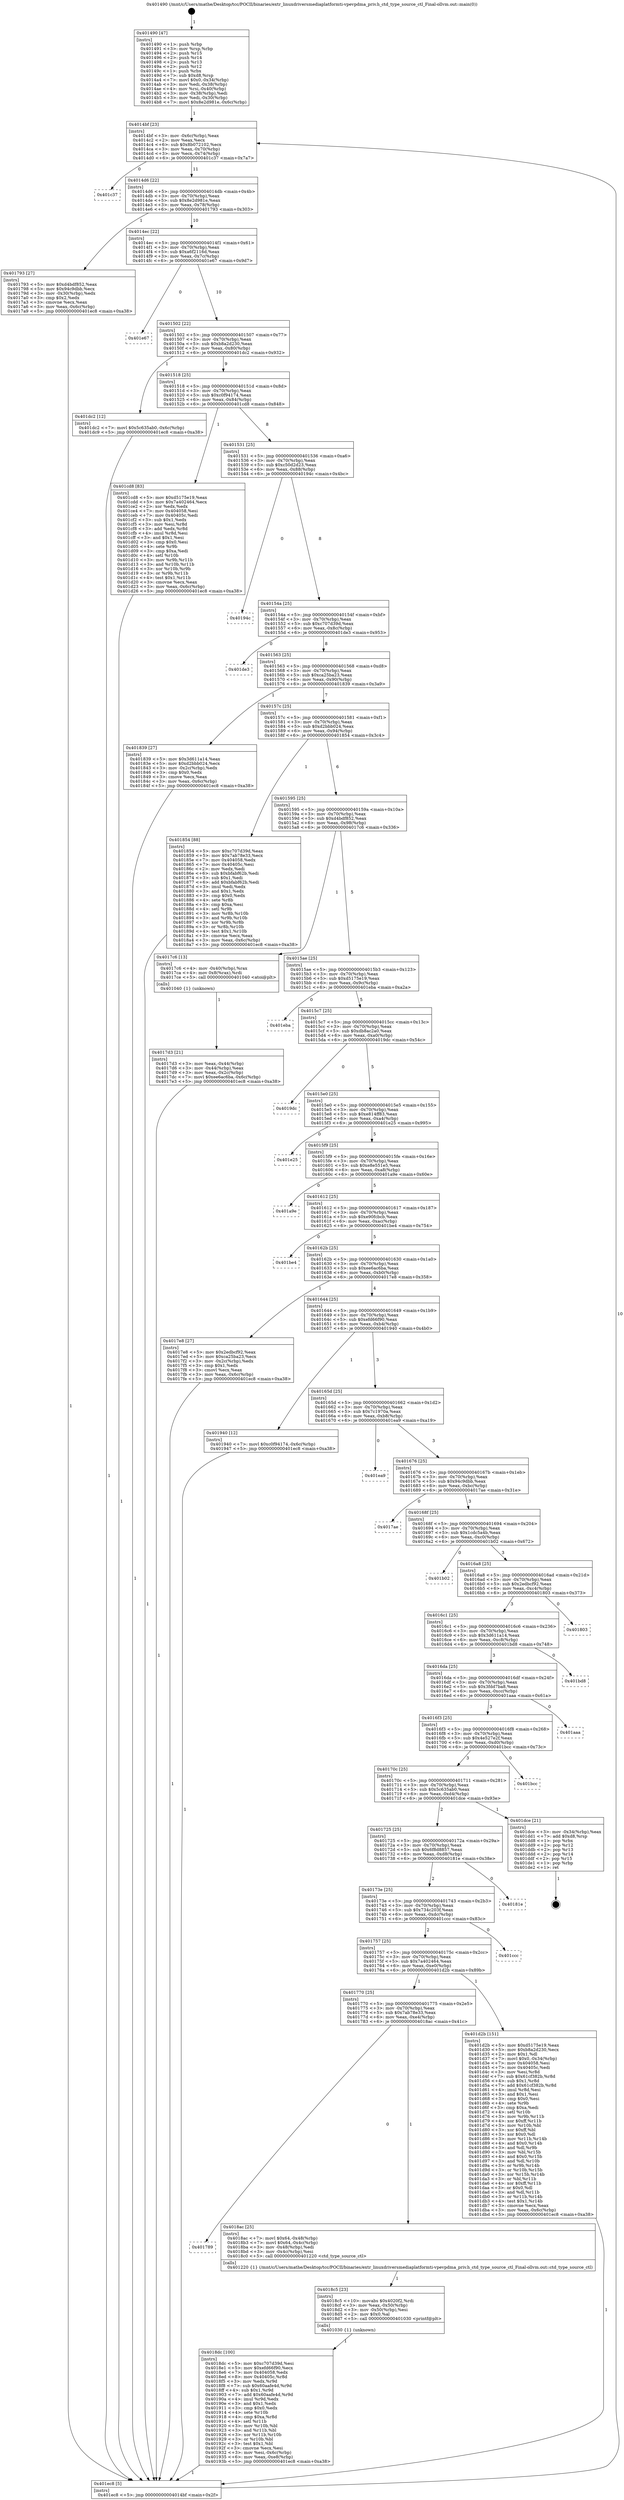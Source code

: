 digraph "0x401490" {
  label = "0x401490 (/mnt/c/Users/mathe/Desktop/tcc/POCII/binaries/extr_linuxdriversmediaplatformti-vpevpdma_priv.h_ctd_type_source_ctl_Final-ollvm.out::main(0))"
  labelloc = "t"
  node[shape=record]

  Entry [label="",width=0.3,height=0.3,shape=circle,fillcolor=black,style=filled]
  "0x4014bf" [label="{
     0x4014bf [23]\l
     | [instrs]\l
     &nbsp;&nbsp;0x4014bf \<+3\>: mov -0x6c(%rbp),%eax\l
     &nbsp;&nbsp;0x4014c2 \<+2\>: mov %eax,%ecx\l
     &nbsp;&nbsp;0x4014c4 \<+6\>: sub $0x8b072102,%ecx\l
     &nbsp;&nbsp;0x4014ca \<+3\>: mov %eax,-0x70(%rbp)\l
     &nbsp;&nbsp;0x4014cd \<+3\>: mov %ecx,-0x74(%rbp)\l
     &nbsp;&nbsp;0x4014d0 \<+6\>: je 0000000000401c37 \<main+0x7a7\>\l
  }"]
  "0x401c37" [label="{
     0x401c37\l
  }", style=dashed]
  "0x4014d6" [label="{
     0x4014d6 [22]\l
     | [instrs]\l
     &nbsp;&nbsp;0x4014d6 \<+5\>: jmp 00000000004014db \<main+0x4b\>\l
     &nbsp;&nbsp;0x4014db \<+3\>: mov -0x70(%rbp),%eax\l
     &nbsp;&nbsp;0x4014de \<+5\>: sub $0x8e2d981e,%eax\l
     &nbsp;&nbsp;0x4014e3 \<+3\>: mov %eax,-0x78(%rbp)\l
     &nbsp;&nbsp;0x4014e6 \<+6\>: je 0000000000401793 \<main+0x303\>\l
  }"]
  Exit [label="",width=0.3,height=0.3,shape=circle,fillcolor=black,style=filled,peripheries=2]
  "0x401793" [label="{
     0x401793 [27]\l
     | [instrs]\l
     &nbsp;&nbsp;0x401793 \<+5\>: mov $0xd4bdf852,%eax\l
     &nbsp;&nbsp;0x401798 \<+5\>: mov $0x94c9dbb,%ecx\l
     &nbsp;&nbsp;0x40179d \<+3\>: mov -0x30(%rbp),%edx\l
     &nbsp;&nbsp;0x4017a0 \<+3\>: cmp $0x2,%edx\l
     &nbsp;&nbsp;0x4017a3 \<+3\>: cmovne %ecx,%eax\l
     &nbsp;&nbsp;0x4017a6 \<+3\>: mov %eax,-0x6c(%rbp)\l
     &nbsp;&nbsp;0x4017a9 \<+5\>: jmp 0000000000401ec8 \<main+0xa38\>\l
  }"]
  "0x4014ec" [label="{
     0x4014ec [22]\l
     | [instrs]\l
     &nbsp;&nbsp;0x4014ec \<+5\>: jmp 00000000004014f1 \<main+0x61\>\l
     &nbsp;&nbsp;0x4014f1 \<+3\>: mov -0x70(%rbp),%eax\l
     &nbsp;&nbsp;0x4014f4 \<+5\>: sub $0xa6f2116d,%eax\l
     &nbsp;&nbsp;0x4014f9 \<+3\>: mov %eax,-0x7c(%rbp)\l
     &nbsp;&nbsp;0x4014fc \<+6\>: je 0000000000401e67 \<main+0x9d7\>\l
  }"]
  "0x401ec8" [label="{
     0x401ec8 [5]\l
     | [instrs]\l
     &nbsp;&nbsp;0x401ec8 \<+5\>: jmp 00000000004014bf \<main+0x2f\>\l
  }"]
  "0x401490" [label="{
     0x401490 [47]\l
     | [instrs]\l
     &nbsp;&nbsp;0x401490 \<+1\>: push %rbp\l
     &nbsp;&nbsp;0x401491 \<+3\>: mov %rsp,%rbp\l
     &nbsp;&nbsp;0x401494 \<+2\>: push %r15\l
     &nbsp;&nbsp;0x401496 \<+2\>: push %r14\l
     &nbsp;&nbsp;0x401498 \<+2\>: push %r13\l
     &nbsp;&nbsp;0x40149a \<+2\>: push %r12\l
     &nbsp;&nbsp;0x40149c \<+1\>: push %rbx\l
     &nbsp;&nbsp;0x40149d \<+7\>: sub $0xd8,%rsp\l
     &nbsp;&nbsp;0x4014a4 \<+7\>: movl $0x0,-0x34(%rbp)\l
     &nbsp;&nbsp;0x4014ab \<+3\>: mov %edi,-0x38(%rbp)\l
     &nbsp;&nbsp;0x4014ae \<+4\>: mov %rsi,-0x40(%rbp)\l
     &nbsp;&nbsp;0x4014b2 \<+3\>: mov -0x38(%rbp),%edi\l
     &nbsp;&nbsp;0x4014b5 \<+3\>: mov %edi,-0x30(%rbp)\l
     &nbsp;&nbsp;0x4014b8 \<+7\>: movl $0x8e2d981e,-0x6c(%rbp)\l
  }"]
  "0x4018dc" [label="{
     0x4018dc [100]\l
     | [instrs]\l
     &nbsp;&nbsp;0x4018dc \<+5\>: mov $0xc707d39d,%esi\l
     &nbsp;&nbsp;0x4018e1 \<+5\>: mov $0xefd66f90,%ecx\l
     &nbsp;&nbsp;0x4018e6 \<+7\>: mov 0x404058,%edx\l
     &nbsp;&nbsp;0x4018ed \<+8\>: mov 0x40405c,%r8d\l
     &nbsp;&nbsp;0x4018f5 \<+3\>: mov %edx,%r9d\l
     &nbsp;&nbsp;0x4018f8 \<+7\>: sub $0x60aafe4d,%r9d\l
     &nbsp;&nbsp;0x4018ff \<+4\>: sub $0x1,%r9d\l
     &nbsp;&nbsp;0x401903 \<+7\>: add $0x60aafe4d,%r9d\l
     &nbsp;&nbsp;0x40190a \<+4\>: imul %r9d,%edx\l
     &nbsp;&nbsp;0x40190e \<+3\>: and $0x1,%edx\l
     &nbsp;&nbsp;0x401911 \<+3\>: cmp $0x0,%edx\l
     &nbsp;&nbsp;0x401914 \<+4\>: sete %r10b\l
     &nbsp;&nbsp;0x401918 \<+4\>: cmp $0xa,%r8d\l
     &nbsp;&nbsp;0x40191c \<+4\>: setl %r11b\l
     &nbsp;&nbsp;0x401920 \<+3\>: mov %r10b,%bl\l
     &nbsp;&nbsp;0x401923 \<+3\>: and %r11b,%bl\l
     &nbsp;&nbsp;0x401926 \<+3\>: xor %r11b,%r10b\l
     &nbsp;&nbsp;0x401929 \<+3\>: or %r10b,%bl\l
     &nbsp;&nbsp;0x40192c \<+3\>: test $0x1,%bl\l
     &nbsp;&nbsp;0x40192f \<+3\>: cmovne %ecx,%esi\l
     &nbsp;&nbsp;0x401932 \<+3\>: mov %esi,-0x6c(%rbp)\l
     &nbsp;&nbsp;0x401935 \<+6\>: mov %eax,-0xe8(%rbp)\l
     &nbsp;&nbsp;0x40193b \<+5\>: jmp 0000000000401ec8 \<main+0xa38\>\l
  }"]
  "0x401e67" [label="{
     0x401e67\l
  }", style=dashed]
  "0x401502" [label="{
     0x401502 [22]\l
     | [instrs]\l
     &nbsp;&nbsp;0x401502 \<+5\>: jmp 0000000000401507 \<main+0x77\>\l
     &nbsp;&nbsp;0x401507 \<+3\>: mov -0x70(%rbp),%eax\l
     &nbsp;&nbsp;0x40150a \<+5\>: sub $0xb8a2d230,%eax\l
     &nbsp;&nbsp;0x40150f \<+3\>: mov %eax,-0x80(%rbp)\l
     &nbsp;&nbsp;0x401512 \<+6\>: je 0000000000401dc2 \<main+0x932\>\l
  }"]
  "0x4018c5" [label="{
     0x4018c5 [23]\l
     | [instrs]\l
     &nbsp;&nbsp;0x4018c5 \<+10\>: movabs $0x4020f2,%rdi\l
     &nbsp;&nbsp;0x4018cf \<+3\>: mov %eax,-0x50(%rbp)\l
     &nbsp;&nbsp;0x4018d2 \<+3\>: mov -0x50(%rbp),%esi\l
     &nbsp;&nbsp;0x4018d5 \<+2\>: mov $0x0,%al\l
     &nbsp;&nbsp;0x4018d7 \<+5\>: call 0000000000401030 \<printf@plt\>\l
     | [calls]\l
     &nbsp;&nbsp;0x401030 \{1\} (unknown)\l
  }"]
  "0x401dc2" [label="{
     0x401dc2 [12]\l
     | [instrs]\l
     &nbsp;&nbsp;0x401dc2 \<+7\>: movl $0x5c635ab0,-0x6c(%rbp)\l
     &nbsp;&nbsp;0x401dc9 \<+5\>: jmp 0000000000401ec8 \<main+0xa38\>\l
  }"]
  "0x401518" [label="{
     0x401518 [25]\l
     | [instrs]\l
     &nbsp;&nbsp;0x401518 \<+5\>: jmp 000000000040151d \<main+0x8d\>\l
     &nbsp;&nbsp;0x40151d \<+3\>: mov -0x70(%rbp),%eax\l
     &nbsp;&nbsp;0x401520 \<+5\>: sub $0xc0f94174,%eax\l
     &nbsp;&nbsp;0x401525 \<+6\>: mov %eax,-0x84(%rbp)\l
     &nbsp;&nbsp;0x40152b \<+6\>: je 0000000000401cd8 \<main+0x848\>\l
  }"]
  "0x401789" [label="{
     0x401789\l
  }", style=dashed]
  "0x401cd8" [label="{
     0x401cd8 [83]\l
     | [instrs]\l
     &nbsp;&nbsp;0x401cd8 \<+5\>: mov $0xd5175e19,%eax\l
     &nbsp;&nbsp;0x401cdd \<+5\>: mov $0x7a402464,%ecx\l
     &nbsp;&nbsp;0x401ce2 \<+2\>: xor %edx,%edx\l
     &nbsp;&nbsp;0x401ce4 \<+7\>: mov 0x404058,%esi\l
     &nbsp;&nbsp;0x401ceb \<+7\>: mov 0x40405c,%edi\l
     &nbsp;&nbsp;0x401cf2 \<+3\>: sub $0x1,%edx\l
     &nbsp;&nbsp;0x401cf5 \<+3\>: mov %esi,%r8d\l
     &nbsp;&nbsp;0x401cf8 \<+3\>: add %edx,%r8d\l
     &nbsp;&nbsp;0x401cfb \<+4\>: imul %r8d,%esi\l
     &nbsp;&nbsp;0x401cff \<+3\>: and $0x1,%esi\l
     &nbsp;&nbsp;0x401d02 \<+3\>: cmp $0x0,%esi\l
     &nbsp;&nbsp;0x401d05 \<+4\>: sete %r9b\l
     &nbsp;&nbsp;0x401d09 \<+3\>: cmp $0xa,%edi\l
     &nbsp;&nbsp;0x401d0c \<+4\>: setl %r10b\l
     &nbsp;&nbsp;0x401d10 \<+3\>: mov %r9b,%r11b\l
     &nbsp;&nbsp;0x401d13 \<+3\>: and %r10b,%r11b\l
     &nbsp;&nbsp;0x401d16 \<+3\>: xor %r10b,%r9b\l
     &nbsp;&nbsp;0x401d19 \<+3\>: or %r9b,%r11b\l
     &nbsp;&nbsp;0x401d1c \<+4\>: test $0x1,%r11b\l
     &nbsp;&nbsp;0x401d20 \<+3\>: cmovne %ecx,%eax\l
     &nbsp;&nbsp;0x401d23 \<+3\>: mov %eax,-0x6c(%rbp)\l
     &nbsp;&nbsp;0x401d26 \<+5\>: jmp 0000000000401ec8 \<main+0xa38\>\l
  }"]
  "0x401531" [label="{
     0x401531 [25]\l
     | [instrs]\l
     &nbsp;&nbsp;0x401531 \<+5\>: jmp 0000000000401536 \<main+0xa6\>\l
     &nbsp;&nbsp;0x401536 \<+3\>: mov -0x70(%rbp),%eax\l
     &nbsp;&nbsp;0x401539 \<+5\>: sub $0xc50d2d23,%eax\l
     &nbsp;&nbsp;0x40153e \<+6\>: mov %eax,-0x88(%rbp)\l
     &nbsp;&nbsp;0x401544 \<+6\>: je 000000000040194c \<main+0x4bc\>\l
  }"]
  "0x4018ac" [label="{
     0x4018ac [25]\l
     | [instrs]\l
     &nbsp;&nbsp;0x4018ac \<+7\>: movl $0x64,-0x48(%rbp)\l
     &nbsp;&nbsp;0x4018b3 \<+7\>: movl $0x64,-0x4c(%rbp)\l
     &nbsp;&nbsp;0x4018ba \<+3\>: mov -0x48(%rbp),%edi\l
     &nbsp;&nbsp;0x4018bd \<+3\>: mov -0x4c(%rbp),%esi\l
     &nbsp;&nbsp;0x4018c0 \<+5\>: call 0000000000401220 \<ctd_type_source_ctl\>\l
     | [calls]\l
     &nbsp;&nbsp;0x401220 \{1\} (/mnt/c/Users/mathe/Desktop/tcc/POCII/binaries/extr_linuxdriversmediaplatformti-vpevpdma_priv.h_ctd_type_source_ctl_Final-ollvm.out::ctd_type_source_ctl)\l
  }"]
  "0x40194c" [label="{
     0x40194c\l
  }", style=dashed]
  "0x40154a" [label="{
     0x40154a [25]\l
     | [instrs]\l
     &nbsp;&nbsp;0x40154a \<+5\>: jmp 000000000040154f \<main+0xbf\>\l
     &nbsp;&nbsp;0x40154f \<+3\>: mov -0x70(%rbp),%eax\l
     &nbsp;&nbsp;0x401552 \<+5\>: sub $0xc707d39d,%eax\l
     &nbsp;&nbsp;0x401557 \<+6\>: mov %eax,-0x8c(%rbp)\l
     &nbsp;&nbsp;0x40155d \<+6\>: je 0000000000401de3 \<main+0x953\>\l
  }"]
  "0x401770" [label="{
     0x401770 [25]\l
     | [instrs]\l
     &nbsp;&nbsp;0x401770 \<+5\>: jmp 0000000000401775 \<main+0x2e5\>\l
     &nbsp;&nbsp;0x401775 \<+3\>: mov -0x70(%rbp),%eax\l
     &nbsp;&nbsp;0x401778 \<+5\>: sub $0x7ab78e33,%eax\l
     &nbsp;&nbsp;0x40177d \<+6\>: mov %eax,-0xe4(%rbp)\l
     &nbsp;&nbsp;0x401783 \<+6\>: je 00000000004018ac \<main+0x41c\>\l
  }"]
  "0x401de3" [label="{
     0x401de3\l
  }", style=dashed]
  "0x401563" [label="{
     0x401563 [25]\l
     | [instrs]\l
     &nbsp;&nbsp;0x401563 \<+5\>: jmp 0000000000401568 \<main+0xd8\>\l
     &nbsp;&nbsp;0x401568 \<+3\>: mov -0x70(%rbp),%eax\l
     &nbsp;&nbsp;0x40156b \<+5\>: sub $0xca25ba23,%eax\l
     &nbsp;&nbsp;0x401570 \<+6\>: mov %eax,-0x90(%rbp)\l
     &nbsp;&nbsp;0x401576 \<+6\>: je 0000000000401839 \<main+0x3a9\>\l
  }"]
  "0x401d2b" [label="{
     0x401d2b [151]\l
     | [instrs]\l
     &nbsp;&nbsp;0x401d2b \<+5\>: mov $0xd5175e19,%eax\l
     &nbsp;&nbsp;0x401d30 \<+5\>: mov $0xb8a2d230,%ecx\l
     &nbsp;&nbsp;0x401d35 \<+2\>: mov $0x1,%dl\l
     &nbsp;&nbsp;0x401d37 \<+7\>: movl $0x0,-0x34(%rbp)\l
     &nbsp;&nbsp;0x401d3e \<+7\>: mov 0x404058,%esi\l
     &nbsp;&nbsp;0x401d45 \<+7\>: mov 0x40405c,%edi\l
     &nbsp;&nbsp;0x401d4c \<+3\>: mov %esi,%r8d\l
     &nbsp;&nbsp;0x401d4f \<+7\>: sub $0x61cf382b,%r8d\l
     &nbsp;&nbsp;0x401d56 \<+4\>: sub $0x1,%r8d\l
     &nbsp;&nbsp;0x401d5a \<+7\>: add $0x61cf382b,%r8d\l
     &nbsp;&nbsp;0x401d61 \<+4\>: imul %r8d,%esi\l
     &nbsp;&nbsp;0x401d65 \<+3\>: and $0x1,%esi\l
     &nbsp;&nbsp;0x401d68 \<+3\>: cmp $0x0,%esi\l
     &nbsp;&nbsp;0x401d6b \<+4\>: sete %r9b\l
     &nbsp;&nbsp;0x401d6f \<+3\>: cmp $0xa,%edi\l
     &nbsp;&nbsp;0x401d72 \<+4\>: setl %r10b\l
     &nbsp;&nbsp;0x401d76 \<+3\>: mov %r9b,%r11b\l
     &nbsp;&nbsp;0x401d79 \<+4\>: xor $0xff,%r11b\l
     &nbsp;&nbsp;0x401d7d \<+3\>: mov %r10b,%bl\l
     &nbsp;&nbsp;0x401d80 \<+3\>: xor $0xff,%bl\l
     &nbsp;&nbsp;0x401d83 \<+3\>: xor $0x0,%dl\l
     &nbsp;&nbsp;0x401d86 \<+3\>: mov %r11b,%r14b\l
     &nbsp;&nbsp;0x401d89 \<+4\>: and $0x0,%r14b\l
     &nbsp;&nbsp;0x401d8d \<+3\>: and %dl,%r9b\l
     &nbsp;&nbsp;0x401d90 \<+3\>: mov %bl,%r15b\l
     &nbsp;&nbsp;0x401d93 \<+4\>: and $0x0,%r15b\l
     &nbsp;&nbsp;0x401d97 \<+3\>: and %dl,%r10b\l
     &nbsp;&nbsp;0x401d9a \<+3\>: or %r9b,%r14b\l
     &nbsp;&nbsp;0x401d9d \<+3\>: or %r10b,%r15b\l
     &nbsp;&nbsp;0x401da0 \<+3\>: xor %r15b,%r14b\l
     &nbsp;&nbsp;0x401da3 \<+3\>: or %bl,%r11b\l
     &nbsp;&nbsp;0x401da6 \<+4\>: xor $0xff,%r11b\l
     &nbsp;&nbsp;0x401daa \<+3\>: or $0x0,%dl\l
     &nbsp;&nbsp;0x401dad \<+3\>: and %dl,%r11b\l
     &nbsp;&nbsp;0x401db0 \<+3\>: or %r11b,%r14b\l
     &nbsp;&nbsp;0x401db3 \<+4\>: test $0x1,%r14b\l
     &nbsp;&nbsp;0x401db7 \<+3\>: cmovne %ecx,%eax\l
     &nbsp;&nbsp;0x401dba \<+3\>: mov %eax,-0x6c(%rbp)\l
     &nbsp;&nbsp;0x401dbd \<+5\>: jmp 0000000000401ec8 \<main+0xa38\>\l
  }"]
  "0x401839" [label="{
     0x401839 [27]\l
     | [instrs]\l
     &nbsp;&nbsp;0x401839 \<+5\>: mov $0x3d611a14,%eax\l
     &nbsp;&nbsp;0x40183e \<+5\>: mov $0xd2bbb024,%ecx\l
     &nbsp;&nbsp;0x401843 \<+3\>: mov -0x2c(%rbp),%edx\l
     &nbsp;&nbsp;0x401846 \<+3\>: cmp $0x0,%edx\l
     &nbsp;&nbsp;0x401849 \<+3\>: cmove %ecx,%eax\l
     &nbsp;&nbsp;0x40184c \<+3\>: mov %eax,-0x6c(%rbp)\l
     &nbsp;&nbsp;0x40184f \<+5\>: jmp 0000000000401ec8 \<main+0xa38\>\l
  }"]
  "0x40157c" [label="{
     0x40157c [25]\l
     | [instrs]\l
     &nbsp;&nbsp;0x40157c \<+5\>: jmp 0000000000401581 \<main+0xf1\>\l
     &nbsp;&nbsp;0x401581 \<+3\>: mov -0x70(%rbp),%eax\l
     &nbsp;&nbsp;0x401584 \<+5\>: sub $0xd2bbb024,%eax\l
     &nbsp;&nbsp;0x401589 \<+6\>: mov %eax,-0x94(%rbp)\l
     &nbsp;&nbsp;0x40158f \<+6\>: je 0000000000401854 \<main+0x3c4\>\l
  }"]
  "0x401757" [label="{
     0x401757 [25]\l
     | [instrs]\l
     &nbsp;&nbsp;0x401757 \<+5\>: jmp 000000000040175c \<main+0x2cc\>\l
     &nbsp;&nbsp;0x40175c \<+3\>: mov -0x70(%rbp),%eax\l
     &nbsp;&nbsp;0x40175f \<+5\>: sub $0x7a402464,%eax\l
     &nbsp;&nbsp;0x401764 \<+6\>: mov %eax,-0xe0(%rbp)\l
     &nbsp;&nbsp;0x40176a \<+6\>: je 0000000000401d2b \<main+0x89b\>\l
  }"]
  "0x401854" [label="{
     0x401854 [88]\l
     | [instrs]\l
     &nbsp;&nbsp;0x401854 \<+5\>: mov $0xc707d39d,%eax\l
     &nbsp;&nbsp;0x401859 \<+5\>: mov $0x7ab78e33,%ecx\l
     &nbsp;&nbsp;0x40185e \<+7\>: mov 0x404058,%edx\l
     &nbsp;&nbsp;0x401865 \<+7\>: mov 0x40405c,%esi\l
     &nbsp;&nbsp;0x40186c \<+2\>: mov %edx,%edi\l
     &nbsp;&nbsp;0x40186e \<+6\>: sub $0xbfabf62b,%edi\l
     &nbsp;&nbsp;0x401874 \<+3\>: sub $0x1,%edi\l
     &nbsp;&nbsp;0x401877 \<+6\>: add $0xbfabf62b,%edi\l
     &nbsp;&nbsp;0x40187d \<+3\>: imul %edi,%edx\l
     &nbsp;&nbsp;0x401880 \<+3\>: and $0x1,%edx\l
     &nbsp;&nbsp;0x401883 \<+3\>: cmp $0x0,%edx\l
     &nbsp;&nbsp;0x401886 \<+4\>: sete %r8b\l
     &nbsp;&nbsp;0x40188a \<+3\>: cmp $0xa,%esi\l
     &nbsp;&nbsp;0x40188d \<+4\>: setl %r9b\l
     &nbsp;&nbsp;0x401891 \<+3\>: mov %r8b,%r10b\l
     &nbsp;&nbsp;0x401894 \<+3\>: and %r9b,%r10b\l
     &nbsp;&nbsp;0x401897 \<+3\>: xor %r9b,%r8b\l
     &nbsp;&nbsp;0x40189a \<+3\>: or %r8b,%r10b\l
     &nbsp;&nbsp;0x40189d \<+4\>: test $0x1,%r10b\l
     &nbsp;&nbsp;0x4018a1 \<+3\>: cmovne %ecx,%eax\l
     &nbsp;&nbsp;0x4018a4 \<+3\>: mov %eax,-0x6c(%rbp)\l
     &nbsp;&nbsp;0x4018a7 \<+5\>: jmp 0000000000401ec8 \<main+0xa38\>\l
  }"]
  "0x401595" [label="{
     0x401595 [25]\l
     | [instrs]\l
     &nbsp;&nbsp;0x401595 \<+5\>: jmp 000000000040159a \<main+0x10a\>\l
     &nbsp;&nbsp;0x40159a \<+3\>: mov -0x70(%rbp),%eax\l
     &nbsp;&nbsp;0x40159d \<+5\>: sub $0xd4bdf852,%eax\l
     &nbsp;&nbsp;0x4015a2 \<+6\>: mov %eax,-0x98(%rbp)\l
     &nbsp;&nbsp;0x4015a8 \<+6\>: je 00000000004017c6 \<main+0x336\>\l
  }"]
  "0x401ccc" [label="{
     0x401ccc\l
  }", style=dashed]
  "0x4017c6" [label="{
     0x4017c6 [13]\l
     | [instrs]\l
     &nbsp;&nbsp;0x4017c6 \<+4\>: mov -0x40(%rbp),%rax\l
     &nbsp;&nbsp;0x4017ca \<+4\>: mov 0x8(%rax),%rdi\l
     &nbsp;&nbsp;0x4017ce \<+5\>: call 0000000000401040 \<atoi@plt\>\l
     | [calls]\l
     &nbsp;&nbsp;0x401040 \{1\} (unknown)\l
  }"]
  "0x4015ae" [label="{
     0x4015ae [25]\l
     | [instrs]\l
     &nbsp;&nbsp;0x4015ae \<+5\>: jmp 00000000004015b3 \<main+0x123\>\l
     &nbsp;&nbsp;0x4015b3 \<+3\>: mov -0x70(%rbp),%eax\l
     &nbsp;&nbsp;0x4015b6 \<+5\>: sub $0xd5175e19,%eax\l
     &nbsp;&nbsp;0x4015bb \<+6\>: mov %eax,-0x9c(%rbp)\l
     &nbsp;&nbsp;0x4015c1 \<+6\>: je 0000000000401eba \<main+0xa2a\>\l
  }"]
  "0x4017d3" [label="{
     0x4017d3 [21]\l
     | [instrs]\l
     &nbsp;&nbsp;0x4017d3 \<+3\>: mov %eax,-0x44(%rbp)\l
     &nbsp;&nbsp;0x4017d6 \<+3\>: mov -0x44(%rbp),%eax\l
     &nbsp;&nbsp;0x4017d9 \<+3\>: mov %eax,-0x2c(%rbp)\l
     &nbsp;&nbsp;0x4017dc \<+7\>: movl $0xee6ac6ba,-0x6c(%rbp)\l
     &nbsp;&nbsp;0x4017e3 \<+5\>: jmp 0000000000401ec8 \<main+0xa38\>\l
  }"]
  "0x40173e" [label="{
     0x40173e [25]\l
     | [instrs]\l
     &nbsp;&nbsp;0x40173e \<+5\>: jmp 0000000000401743 \<main+0x2b3\>\l
     &nbsp;&nbsp;0x401743 \<+3\>: mov -0x70(%rbp),%eax\l
     &nbsp;&nbsp;0x401746 \<+5\>: sub $0x734c203f,%eax\l
     &nbsp;&nbsp;0x40174b \<+6\>: mov %eax,-0xdc(%rbp)\l
     &nbsp;&nbsp;0x401751 \<+6\>: je 0000000000401ccc \<main+0x83c\>\l
  }"]
  "0x401eba" [label="{
     0x401eba\l
  }", style=dashed]
  "0x4015c7" [label="{
     0x4015c7 [25]\l
     | [instrs]\l
     &nbsp;&nbsp;0x4015c7 \<+5\>: jmp 00000000004015cc \<main+0x13c\>\l
     &nbsp;&nbsp;0x4015cc \<+3\>: mov -0x70(%rbp),%eax\l
     &nbsp;&nbsp;0x4015cf \<+5\>: sub $0xdb8ac2a0,%eax\l
     &nbsp;&nbsp;0x4015d4 \<+6\>: mov %eax,-0xa0(%rbp)\l
     &nbsp;&nbsp;0x4015da \<+6\>: je 00000000004019dc \<main+0x54c\>\l
  }"]
  "0x40181e" [label="{
     0x40181e\l
  }", style=dashed]
  "0x4019dc" [label="{
     0x4019dc\l
  }", style=dashed]
  "0x4015e0" [label="{
     0x4015e0 [25]\l
     | [instrs]\l
     &nbsp;&nbsp;0x4015e0 \<+5\>: jmp 00000000004015e5 \<main+0x155\>\l
     &nbsp;&nbsp;0x4015e5 \<+3\>: mov -0x70(%rbp),%eax\l
     &nbsp;&nbsp;0x4015e8 \<+5\>: sub $0xe814ff83,%eax\l
     &nbsp;&nbsp;0x4015ed \<+6\>: mov %eax,-0xa4(%rbp)\l
     &nbsp;&nbsp;0x4015f3 \<+6\>: je 0000000000401e25 \<main+0x995\>\l
  }"]
  "0x401725" [label="{
     0x401725 [25]\l
     | [instrs]\l
     &nbsp;&nbsp;0x401725 \<+5\>: jmp 000000000040172a \<main+0x29a\>\l
     &nbsp;&nbsp;0x40172a \<+3\>: mov -0x70(%rbp),%eax\l
     &nbsp;&nbsp;0x40172d \<+5\>: sub $0x6f8d8857,%eax\l
     &nbsp;&nbsp;0x401732 \<+6\>: mov %eax,-0xd8(%rbp)\l
     &nbsp;&nbsp;0x401738 \<+6\>: je 000000000040181e \<main+0x38e\>\l
  }"]
  "0x401e25" [label="{
     0x401e25\l
  }", style=dashed]
  "0x4015f9" [label="{
     0x4015f9 [25]\l
     | [instrs]\l
     &nbsp;&nbsp;0x4015f9 \<+5\>: jmp 00000000004015fe \<main+0x16e\>\l
     &nbsp;&nbsp;0x4015fe \<+3\>: mov -0x70(%rbp),%eax\l
     &nbsp;&nbsp;0x401601 \<+5\>: sub $0xe8e551e5,%eax\l
     &nbsp;&nbsp;0x401606 \<+6\>: mov %eax,-0xa8(%rbp)\l
     &nbsp;&nbsp;0x40160c \<+6\>: je 0000000000401a9e \<main+0x60e\>\l
  }"]
  "0x401dce" [label="{
     0x401dce [21]\l
     | [instrs]\l
     &nbsp;&nbsp;0x401dce \<+3\>: mov -0x34(%rbp),%eax\l
     &nbsp;&nbsp;0x401dd1 \<+7\>: add $0xd8,%rsp\l
     &nbsp;&nbsp;0x401dd8 \<+1\>: pop %rbx\l
     &nbsp;&nbsp;0x401dd9 \<+2\>: pop %r12\l
     &nbsp;&nbsp;0x401ddb \<+2\>: pop %r13\l
     &nbsp;&nbsp;0x401ddd \<+2\>: pop %r14\l
     &nbsp;&nbsp;0x401ddf \<+2\>: pop %r15\l
     &nbsp;&nbsp;0x401de1 \<+1\>: pop %rbp\l
     &nbsp;&nbsp;0x401de2 \<+1\>: ret\l
  }"]
  "0x401a9e" [label="{
     0x401a9e\l
  }", style=dashed]
  "0x401612" [label="{
     0x401612 [25]\l
     | [instrs]\l
     &nbsp;&nbsp;0x401612 \<+5\>: jmp 0000000000401617 \<main+0x187\>\l
     &nbsp;&nbsp;0x401617 \<+3\>: mov -0x70(%rbp),%eax\l
     &nbsp;&nbsp;0x40161a \<+5\>: sub $0xe90fcbcb,%eax\l
     &nbsp;&nbsp;0x40161f \<+6\>: mov %eax,-0xac(%rbp)\l
     &nbsp;&nbsp;0x401625 \<+6\>: je 0000000000401be4 \<main+0x754\>\l
  }"]
  "0x40170c" [label="{
     0x40170c [25]\l
     | [instrs]\l
     &nbsp;&nbsp;0x40170c \<+5\>: jmp 0000000000401711 \<main+0x281\>\l
     &nbsp;&nbsp;0x401711 \<+3\>: mov -0x70(%rbp),%eax\l
     &nbsp;&nbsp;0x401714 \<+5\>: sub $0x5c635ab0,%eax\l
     &nbsp;&nbsp;0x401719 \<+6\>: mov %eax,-0xd4(%rbp)\l
     &nbsp;&nbsp;0x40171f \<+6\>: je 0000000000401dce \<main+0x93e\>\l
  }"]
  "0x401be4" [label="{
     0x401be4\l
  }", style=dashed]
  "0x40162b" [label="{
     0x40162b [25]\l
     | [instrs]\l
     &nbsp;&nbsp;0x40162b \<+5\>: jmp 0000000000401630 \<main+0x1a0\>\l
     &nbsp;&nbsp;0x401630 \<+3\>: mov -0x70(%rbp),%eax\l
     &nbsp;&nbsp;0x401633 \<+5\>: sub $0xee6ac6ba,%eax\l
     &nbsp;&nbsp;0x401638 \<+6\>: mov %eax,-0xb0(%rbp)\l
     &nbsp;&nbsp;0x40163e \<+6\>: je 00000000004017e8 \<main+0x358\>\l
  }"]
  "0x401bcc" [label="{
     0x401bcc\l
  }", style=dashed]
  "0x4017e8" [label="{
     0x4017e8 [27]\l
     | [instrs]\l
     &nbsp;&nbsp;0x4017e8 \<+5\>: mov $0x2edbcf92,%eax\l
     &nbsp;&nbsp;0x4017ed \<+5\>: mov $0xca25ba23,%ecx\l
     &nbsp;&nbsp;0x4017f2 \<+3\>: mov -0x2c(%rbp),%edx\l
     &nbsp;&nbsp;0x4017f5 \<+3\>: cmp $0x1,%edx\l
     &nbsp;&nbsp;0x4017f8 \<+3\>: cmovl %ecx,%eax\l
     &nbsp;&nbsp;0x4017fb \<+3\>: mov %eax,-0x6c(%rbp)\l
     &nbsp;&nbsp;0x4017fe \<+5\>: jmp 0000000000401ec8 \<main+0xa38\>\l
  }"]
  "0x401644" [label="{
     0x401644 [25]\l
     | [instrs]\l
     &nbsp;&nbsp;0x401644 \<+5\>: jmp 0000000000401649 \<main+0x1b9\>\l
     &nbsp;&nbsp;0x401649 \<+3\>: mov -0x70(%rbp),%eax\l
     &nbsp;&nbsp;0x40164c \<+5\>: sub $0xefd66f90,%eax\l
     &nbsp;&nbsp;0x401651 \<+6\>: mov %eax,-0xb4(%rbp)\l
     &nbsp;&nbsp;0x401657 \<+6\>: je 0000000000401940 \<main+0x4b0\>\l
  }"]
  "0x4016f3" [label="{
     0x4016f3 [25]\l
     | [instrs]\l
     &nbsp;&nbsp;0x4016f3 \<+5\>: jmp 00000000004016f8 \<main+0x268\>\l
     &nbsp;&nbsp;0x4016f8 \<+3\>: mov -0x70(%rbp),%eax\l
     &nbsp;&nbsp;0x4016fb \<+5\>: sub $0x4e527e2f,%eax\l
     &nbsp;&nbsp;0x401700 \<+6\>: mov %eax,-0xd0(%rbp)\l
     &nbsp;&nbsp;0x401706 \<+6\>: je 0000000000401bcc \<main+0x73c\>\l
  }"]
  "0x401940" [label="{
     0x401940 [12]\l
     | [instrs]\l
     &nbsp;&nbsp;0x401940 \<+7\>: movl $0xc0f94174,-0x6c(%rbp)\l
     &nbsp;&nbsp;0x401947 \<+5\>: jmp 0000000000401ec8 \<main+0xa38\>\l
  }"]
  "0x40165d" [label="{
     0x40165d [25]\l
     | [instrs]\l
     &nbsp;&nbsp;0x40165d \<+5\>: jmp 0000000000401662 \<main+0x1d2\>\l
     &nbsp;&nbsp;0x401662 \<+3\>: mov -0x70(%rbp),%eax\l
     &nbsp;&nbsp;0x401665 \<+5\>: sub $0x7c1970a,%eax\l
     &nbsp;&nbsp;0x40166a \<+6\>: mov %eax,-0xb8(%rbp)\l
     &nbsp;&nbsp;0x401670 \<+6\>: je 0000000000401ea9 \<main+0xa19\>\l
  }"]
  "0x401aaa" [label="{
     0x401aaa\l
  }", style=dashed]
  "0x401ea9" [label="{
     0x401ea9\l
  }", style=dashed]
  "0x401676" [label="{
     0x401676 [25]\l
     | [instrs]\l
     &nbsp;&nbsp;0x401676 \<+5\>: jmp 000000000040167b \<main+0x1eb\>\l
     &nbsp;&nbsp;0x40167b \<+3\>: mov -0x70(%rbp),%eax\l
     &nbsp;&nbsp;0x40167e \<+5\>: sub $0x94c9dbb,%eax\l
     &nbsp;&nbsp;0x401683 \<+6\>: mov %eax,-0xbc(%rbp)\l
     &nbsp;&nbsp;0x401689 \<+6\>: je 00000000004017ae \<main+0x31e\>\l
  }"]
  "0x4016da" [label="{
     0x4016da [25]\l
     | [instrs]\l
     &nbsp;&nbsp;0x4016da \<+5\>: jmp 00000000004016df \<main+0x24f\>\l
     &nbsp;&nbsp;0x4016df \<+3\>: mov -0x70(%rbp),%eax\l
     &nbsp;&nbsp;0x4016e2 \<+5\>: sub $0x3fdd7ba8,%eax\l
     &nbsp;&nbsp;0x4016e7 \<+6\>: mov %eax,-0xcc(%rbp)\l
     &nbsp;&nbsp;0x4016ed \<+6\>: je 0000000000401aaa \<main+0x61a\>\l
  }"]
  "0x4017ae" [label="{
     0x4017ae\l
  }", style=dashed]
  "0x40168f" [label="{
     0x40168f [25]\l
     | [instrs]\l
     &nbsp;&nbsp;0x40168f \<+5\>: jmp 0000000000401694 \<main+0x204\>\l
     &nbsp;&nbsp;0x401694 \<+3\>: mov -0x70(%rbp),%eax\l
     &nbsp;&nbsp;0x401697 \<+5\>: sub $0x1cdc5a4b,%eax\l
     &nbsp;&nbsp;0x40169c \<+6\>: mov %eax,-0xc0(%rbp)\l
     &nbsp;&nbsp;0x4016a2 \<+6\>: je 0000000000401b02 \<main+0x672\>\l
  }"]
  "0x401bd8" [label="{
     0x401bd8\l
  }", style=dashed]
  "0x401b02" [label="{
     0x401b02\l
  }", style=dashed]
  "0x4016a8" [label="{
     0x4016a8 [25]\l
     | [instrs]\l
     &nbsp;&nbsp;0x4016a8 \<+5\>: jmp 00000000004016ad \<main+0x21d\>\l
     &nbsp;&nbsp;0x4016ad \<+3\>: mov -0x70(%rbp),%eax\l
     &nbsp;&nbsp;0x4016b0 \<+5\>: sub $0x2edbcf92,%eax\l
     &nbsp;&nbsp;0x4016b5 \<+6\>: mov %eax,-0xc4(%rbp)\l
     &nbsp;&nbsp;0x4016bb \<+6\>: je 0000000000401803 \<main+0x373\>\l
  }"]
  "0x4016c1" [label="{
     0x4016c1 [25]\l
     | [instrs]\l
     &nbsp;&nbsp;0x4016c1 \<+5\>: jmp 00000000004016c6 \<main+0x236\>\l
     &nbsp;&nbsp;0x4016c6 \<+3\>: mov -0x70(%rbp),%eax\l
     &nbsp;&nbsp;0x4016c9 \<+5\>: sub $0x3d611a14,%eax\l
     &nbsp;&nbsp;0x4016ce \<+6\>: mov %eax,-0xc8(%rbp)\l
     &nbsp;&nbsp;0x4016d4 \<+6\>: je 0000000000401bd8 \<main+0x748\>\l
  }"]
  "0x401803" [label="{
     0x401803\l
  }", style=dashed]
  Entry -> "0x401490" [label=" 1"]
  "0x4014bf" -> "0x401c37" [label=" 0"]
  "0x4014bf" -> "0x4014d6" [label=" 11"]
  "0x401dce" -> Exit [label=" 1"]
  "0x4014d6" -> "0x401793" [label=" 1"]
  "0x4014d6" -> "0x4014ec" [label=" 10"]
  "0x401793" -> "0x401ec8" [label=" 1"]
  "0x401490" -> "0x4014bf" [label=" 1"]
  "0x401ec8" -> "0x4014bf" [label=" 10"]
  "0x401dc2" -> "0x401ec8" [label=" 1"]
  "0x4014ec" -> "0x401e67" [label=" 0"]
  "0x4014ec" -> "0x401502" [label=" 10"]
  "0x401d2b" -> "0x401ec8" [label=" 1"]
  "0x401502" -> "0x401dc2" [label=" 1"]
  "0x401502" -> "0x401518" [label=" 9"]
  "0x401cd8" -> "0x401ec8" [label=" 1"]
  "0x401518" -> "0x401cd8" [label=" 1"]
  "0x401518" -> "0x401531" [label=" 8"]
  "0x401940" -> "0x401ec8" [label=" 1"]
  "0x401531" -> "0x40194c" [label=" 0"]
  "0x401531" -> "0x40154a" [label=" 8"]
  "0x4018dc" -> "0x401ec8" [label=" 1"]
  "0x40154a" -> "0x401de3" [label=" 0"]
  "0x40154a" -> "0x401563" [label=" 8"]
  "0x4018ac" -> "0x4018c5" [label=" 1"]
  "0x401563" -> "0x401839" [label=" 1"]
  "0x401563" -> "0x40157c" [label=" 7"]
  "0x401770" -> "0x401789" [label=" 0"]
  "0x40157c" -> "0x401854" [label=" 1"]
  "0x40157c" -> "0x401595" [label=" 6"]
  "0x4018c5" -> "0x4018dc" [label=" 1"]
  "0x401595" -> "0x4017c6" [label=" 1"]
  "0x401595" -> "0x4015ae" [label=" 5"]
  "0x4017c6" -> "0x4017d3" [label=" 1"]
  "0x4017d3" -> "0x401ec8" [label=" 1"]
  "0x401757" -> "0x401770" [label=" 1"]
  "0x4015ae" -> "0x401eba" [label=" 0"]
  "0x4015ae" -> "0x4015c7" [label=" 5"]
  "0x401770" -> "0x4018ac" [label=" 1"]
  "0x4015c7" -> "0x4019dc" [label=" 0"]
  "0x4015c7" -> "0x4015e0" [label=" 5"]
  "0x40173e" -> "0x401757" [label=" 2"]
  "0x4015e0" -> "0x401e25" [label=" 0"]
  "0x4015e0" -> "0x4015f9" [label=" 5"]
  "0x401757" -> "0x401d2b" [label=" 1"]
  "0x4015f9" -> "0x401a9e" [label=" 0"]
  "0x4015f9" -> "0x401612" [label=" 5"]
  "0x401725" -> "0x40173e" [label=" 2"]
  "0x401612" -> "0x401be4" [label=" 0"]
  "0x401612" -> "0x40162b" [label=" 5"]
  "0x40173e" -> "0x401ccc" [label=" 0"]
  "0x40162b" -> "0x4017e8" [label=" 1"]
  "0x40162b" -> "0x401644" [label=" 4"]
  "0x4017e8" -> "0x401ec8" [label=" 1"]
  "0x401839" -> "0x401ec8" [label=" 1"]
  "0x401854" -> "0x401ec8" [label=" 1"]
  "0x40170c" -> "0x401725" [label=" 2"]
  "0x401644" -> "0x401940" [label=" 1"]
  "0x401644" -> "0x40165d" [label=" 3"]
  "0x401725" -> "0x40181e" [label=" 0"]
  "0x40165d" -> "0x401ea9" [label=" 0"]
  "0x40165d" -> "0x401676" [label=" 3"]
  "0x4016f3" -> "0x40170c" [label=" 3"]
  "0x401676" -> "0x4017ae" [label=" 0"]
  "0x401676" -> "0x40168f" [label=" 3"]
  "0x40170c" -> "0x401dce" [label=" 1"]
  "0x40168f" -> "0x401b02" [label=" 0"]
  "0x40168f" -> "0x4016a8" [label=" 3"]
  "0x4016da" -> "0x4016f3" [label=" 3"]
  "0x4016a8" -> "0x401803" [label=" 0"]
  "0x4016a8" -> "0x4016c1" [label=" 3"]
  "0x4016da" -> "0x401aaa" [label=" 0"]
  "0x4016c1" -> "0x401bd8" [label=" 0"]
  "0x4016c1" -> "0x4016da" [label=" 3"]
  "0x4016f3" -> "0x401bcc" [label=" 0"]
}

